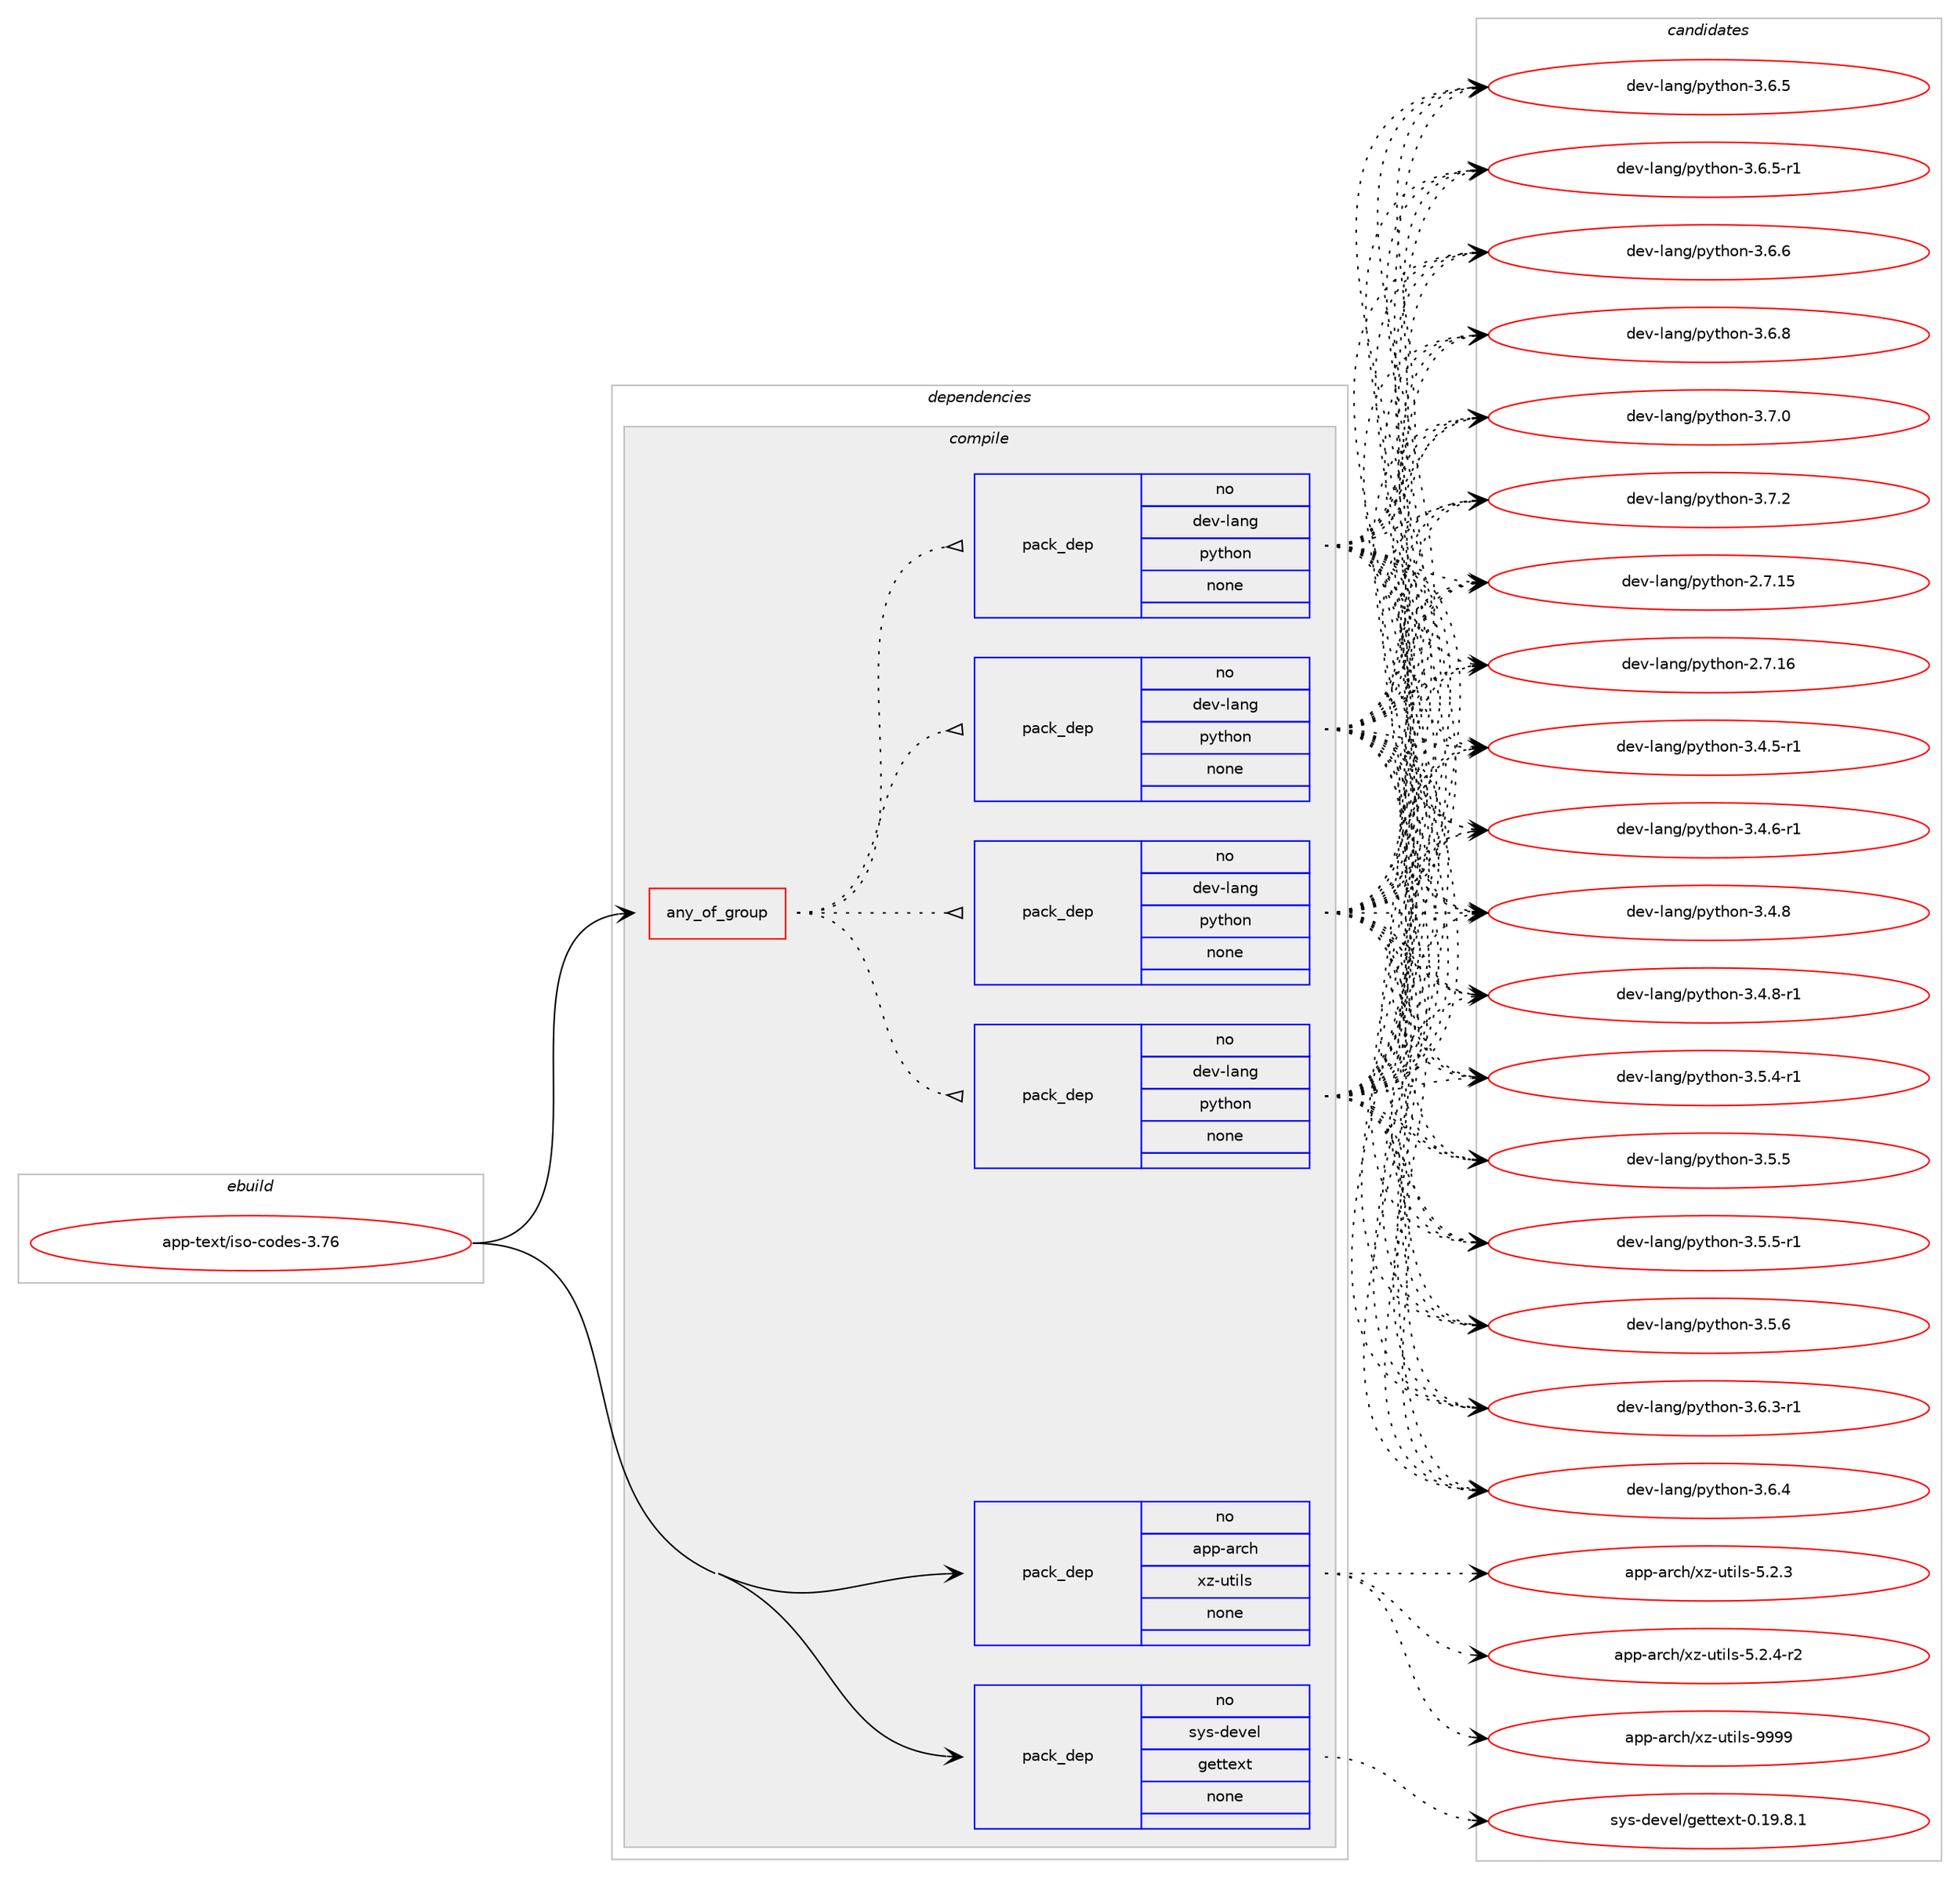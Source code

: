 digraph prolog {

# *************
# Graph options
# *************

newrank=true;
concentrate=true;
compound=true;
graph [rankdir=LR,fontname=Helvetica,fontsize=10,ranksep=1.5];#, ranksep=2.5, nodesep=0.2];
edge  [arrowhead=vee];
node  [fontname=Helvetica,fontsize=10];

# **********
# The ebuild
# **********

subgraph cluster_leftcol {
color=gray;
rank=same;
label=<<i>ebuild</i>>;
id [label="app-text/iso-codes-3.76", color=red, width=4, href="../app-text/iso-codes-3.76.svg"];
}

# ****************
# The dependencies
# ****************

subgraph cluster_midcol {
color=gray;
label=<<i>dependencies</i>>;
subgraph cluster_compile {
fillcolor="#eeeeee";
style=filled;
label=<<i>compile</i>>;
subgraph any19943 {
dependency1309707 [label=<<TABLE BORDER="0" CELLBORDER="1" CELLSPACING="0" CELLPADDING="4"><TR><TD CELLPADDING="10">any_of_group</TD></TR></TABLE>>, shape=none, color=red];subgraph pack933566 {
dependency1309708 [label=<<TABLE BORDER="0" CELLBORDER="1" CELLSPACING="0" CELLPADDING="4" WIDTH="220"><TR><TD ROWSPAN="6" CELLPADDING="30">pack_dep</TD></TR><TR><TD WIDTH="110">no</TD></TR><TR><TD>dev-lang</TD></TR><TR><TD>python</TD></TR><TR><TD>none</TD></TR><TR><TD></TD></TR></TABLE>>, shape=none, color=blue];
}
dependency1309707:e -> dependency1309708:w [weight=20,style="dotted",arrowhead="oinv"];
subgraph pack933567 {
dependency1309709 [label=<<TABLE BORDER="0" CELLBORDER="1" CELLSPACING="0" CELLPADDING="4" WIDTH="220"><TR><TD ROWSPAN="6" CELLPADDING="30">pack_dep</TD></TR><TR><TD WIDTH="110">no</TD></TR><TR><TD>dev-lang</TD></TR><TR><TD>python</TD></TR><TR><TD>none</TD></TR><TR><TD></TD></TR></TABLE>>, shape=none, color=blue];
}
dependency1309707:e -> dependency1309709:w [weight=20,style="dotted",arrowhead="oinv"];
subgraph pack933568 {
dependency1309710 [label=<<TABLE BORDER="0" CELLBORDER="1" CELLSPACING="0" CELLPADDING="4" WIDTH="220"><TR><TD ROWSPAN="6" CELLPADDING="30">pack_dep</TD></TR><TR><TD WIDTH="110">no</TD></TR><TR><TD>dev-lang</TD></TR><TR><TD>python</TD></TR><TR><TD>none</TD></TR><TR><TD></TD></TR></TABLE>>, shape=none, color=blue];
}
dependency1309707:e -> dependency1309710:w [weight=20,style="dotted",arrowhead="oinv"];
subgraph pack933569 {
dependency1309711 [label=<<TABLE BORDER="0" CELLBORDER="1" CELLSPACING="0" CELLPADDING="4" WIDTH="220"><TR><TD ROWSPAN="6" CELLPADDING="30">pack_dep</TD></TR><TR><TD WIDTH="110">no</TD></TR><TR><TD>dev-lang</TD></TR><TR><TD>python</TD></TR><TR><TD>none</TD></TR><TR><TD></TD></TR></TABLE>>, shape=none, color=blue];
}
dependency1309707:e -> dependency1309711:w [weight=20,style="dotted",arrowhead="oinv"];
}
id:e -> dependency1309707:w [weight=20,style="solid",arrowhead="vee"];
subgraph pack933570 {
dependency1309712 [label=<<TABLE BORDER="0" CELLBORDER="1" CELLSPACING="0" CELLPADDING="4" WIDTH="220"><TR><TD ROWSPAN="6" CELLPADDING="30">pack_dep</TD></TR><TR><TD WIDTH="110">no</TD></TR><TR><TD>app-arch</TD></TR><TR><TD>xz-utils</TD></TR><TR><TD>none</TD></TR><TR><TD></TD></TR></TABLE>>, shape=none, color=blue];
}
id:e -> dependency1309712:w [weight=20,style="solid",arrowhead="vee"];
subgraph pack933571 {
dependency1309713 [label=<<TABLE BORDER="0" CELLBORDER="1" CELLSPACING="0" CELLPADDING="4" WIDTH="220"><TR><TD ROWSPAN="6" CELLPADDING="30">pack_dep</TD></TR><TR><TD WIDTH="110">no</TD></TR><TR><TD>sys-devel</TD></TR><TR><TD>gettext</TD></TR><TR><TD>none</TD></TR><TR><TD></TD></TR></TABLE>>, shape=none, color=blue];
}
id:e -> dependency1309713:w [weight=20,style="solid",arrowhead="vee"];
}
subgraph cluster_compileandrun {
fillcolor="#eeeeee";
style=filled;
label=<<i>compile and run</i>>;
}
subgraph cluster_run {
fillcolor="#eeeeee";
style=filled;
label=<<i>run</i>>;
}
}

# **************
# The candidates
# **************

subgraph cluster_choices {
rank=same;
color=gray;
label=<<i>candidates</i>>;

subgraph choice933566 {
color=black;
nodesep=1;
choice10010111845108971101034711212111610411111045504655464953 [label="dev-lang/python-2.7.15", color=red, width=4,href="../dev-lang/python-2.7.15.svg"];
choice10010111845108971101034711212111610411111045504655464954 [label="dev-lang/python-2.7.16", color=red, width=4,href="../dev-lang/python-2.7.16.svg"];
choice1001011184510897110103471121211161041111104551465246534511449 [label="dev-lang/python-3.4.5-r1", color=red, width=4,href="../dev-lang/python-3.4.5-r1.svg"];
choice1001011184510897110103471121211161041111104551465246544511449 [label="dev-lang/python-3.4.6-r1", color=red, width=4,href="../dev-lang/python-3.4.6-r1.svg"];
choice100101118451089711010347112121116104111110455146524656 [label="dev-lang/python-3.4.8", color=red, width=4,href="../dev-lang/python-3.4.8.svg"];
choice1001011184510897110103471121211161041111104551465246564511449 [label="dev-lang/python-3.4.8-r1", color=red, width=4,href="../dev-lang/python-3.4.8-r1.svg"];
choice1001011184510897110103471121211161041111104551465346524511449 [label="dev-lang/python-3.5.4-r1", color=red, width=4,href="../dev-lang/python-3.5.4-r1.svg"];
choice100101118451089711010347112121116104111110455146534653 [label="dev-lang/python-3.5.5", color=red, width=4,href="../dev-lang/python-3.5.5.svg"];
choice1001011184510897110103471121211161041111104551465346534511449 [label="dev-lang/python-3.5.5-r1", color=red, width=4,href="../dev-lang/python-3.5.5-r1.svg"];
choice100101118451089711010347112121116104111110455146534654 [label="dev-lang/python-3.5.6", color=red, width=4,href="../dev-lang/python-3.5.6.svg"];
choice1001011184510897110103471121211161041111104551465446514511449 [label="dev-lang/python-3.6.3-r1", color=red, width=4,href="../dev-lang/python-3.6.3-r1.svg"];
choice100101118451089711010347112121116104111110455146544652 [label="dev-lang/python-3.6.4", color=red, width=4,href="../dev-lang/python-3.6.4.svg"];
choice100101118451089711010347112121116104111110455146544653 [label="dev-lang/python-3.6.5", color=red, width=4,href="../dev-lang/python-3.6.5.svg"];
choice1001011184510897110103471121211161041111104551465446534511449 [label="dev-lang/python-3.6.5-r1", color=red, width=4,href="../dev-lang/python-3.6.5-r1.svg"];
choice100101118451089711010347112121116104111110455146544654 [label="dev-lang/python-3.6.6", color=red, width=4,href="../dev-lang/python-3.6.6.svg"];
choice100101118451089711010347112121116104111110455146544656 [label="dev-lang/python-3.6.8", color=red, width=4,href="../dev-lang/python-3.6.8.svg"];
choice100101118451089711010347112121116104111110455146554648 [label="dev-lang/python-3.7.0", color=red, width=4,href="../dev-lang/python-3.7.0.svg"];
choice100101118451089711010347112121116104111110455146554650 [label="dev-lang/python-3.7.2", color=red, width=4,href="../dev-lang/python-3.7.2.svg"];
dependency1309708:e -> choice10010111845108971101034711212111610411111045504655464953:w [style=dotted,weight="100"];
dependency1309708:e -> choice10010111845108971101034711212111610411111045504655464954:w [style=dotted,weight="100"];
dependency1309708:e -> choice1001011184510897110103471121211161041111104551465246534511449:w [style=dotted,weight="100"];
dependency1309708:e -> choice1001011184510897110103471121211161041111104551465246544511449:w [style=dotted,weight="100"];
dependency1309708:e -> choice100101118451089711010347112121116104111110455146524656:w [style=dotted,weight="100"];
dependency1309708:e -> choice1001011184510897110103471121211161041111104551465246564511449:w [style=dotted,weight="100"];
dependency1309708:e -> choice1001011184510897110103471121211161041111104551465346524511449:w [style=dotted,weight="100"];
dependency1309708:e -> choice100101118451089711010347112121116104111110455146534653:w [style=dotted,weight="100"];
dependency1309708:e -> choice1001011184510897110103471121211161041111104551465346534511449:w [style=dotted,weight="100"];
dependency1309708:e -> choice100101118451089711010347112121116104111110455146534654:w [style=dotted,weight="100"];
dependency1309708:e -> choice1001011184510897110103471121211161041111104551465446514511449:w [style=dotted,weight="100"];
dependency1309708:e -> choice100101118451089711010347112121116104111110455146544652:w [style=dotted,weight="100"];
dependency1309708:e -> choice100101118451089711010347112121116104111110455146544653:w [style=dotted,weight="100"];
dependency1309708:e -> choice1001011184510897110103471121211161041111104551465446534511449:w [style=dotted,weight="100"];
dependency1309708:e -> choice100101118451089711010347112121116104111110455146544654:w [style=dotted,weight="100"];
dependency1309708:e -> choice100101118451089711010347112121116104111110455146544656:w [style=dotted,weight="100"];
dependency1309708:e -> choice100101118451089711010347112121116104111110455146554648:w [style=dotted,weight="100"];
dependency1309708:e -> choice100101118451089711010347112121116104111110455146554650:w [style=dotted,weight="100"];
}
subgraph choice933567 {
color=black;
nodesep=1;
choice10010111845108971101034711212111610411111045504655464953 [label="dev-lang/python-2.7.15", color=red, width=4,href="../dev-lang/python-2.7.15.svg"];
choice10010111845108971101034711212111610411111045504655464954 [label="dev-lang/python-2.7.16", color=red, width=4,href="../dev-lang/python-2.7.16.svg"];
choice1001011184510897110103471121211161041111104551465246534511449 [label="dev-lang/python-3.4.5-r1", color=red, width=4,href="../dev-lang/python-3.4.5-r1.svg"];
choice1001011184510897110103471121211161041111104551465246544511449 [label="dev-lang/python-3.4.6-r1", color=red, width=4,href="../dev-lang/python-3.4.6-r1.svg"];
choice100101118451089711010347112121116104111110455146524656 [label="dev-lang/python-3.4.8", color=red, width=4,href="../dev-lang/python-3.4.8.svg"];
choice1001011184510897110103471121211161041111104551465246564511449 [label="dev-lang/python-3.4.8-r1", color=red, width=4,href="../dev-lang/python-3.4.8-r1.svg"];
choice1001011184510897110103471121211161041111104551465346524511449 [label="dev-lang/python-3.5.4-r1", color=red, width=4,href="../dev-lang/python-3.5.4-r1.svg"];
choice100101118451089711010347112121116104111110455146534653 [label="dev-lang/python-3.5.5", color=red, width=4,href="../dev-lang/python-3.5.5.svg"];
choice1001011184510897110103471121211161041111104551465346534511449 [label="dev-lang/python-3.5.5-r1", color=red, width=4,href="../dev-lang/python-3.5.5-r1.svg"];
choice100101118451089711010347112121116104111110455146534654 [label="dev-lang/python-3.5.6", color=red, width=4,href="../dev-lang/python-3.5.6.svg"];
choice1001011184510897110103471121211161041111104551465446514511449 [label="dev-lang/python-3.6.3-r1", color=red, width=4,href="../dev-lang/python-3.6.3-r1.svg"];
choice100101118451089711010347112121116104111110455146544652 [label="dev-lang/python-3.6.4", color=red, width=4,href="../dev-lang/python-3.6.4.svg"];
choice100101118451089711010347112121116104111110455146544653 [label="dev-lang/python-3.6.5", color=red, width=4,href="../dev-lang/python-3.6.5.svg"];
choice1001011184510897110103471121211161041111104551465446534511449 [label="dev-lang/python-3.6.5-r1", color=red, width=4,href="../dev-lang/python-3.6.5-r1.svg"];
choice100101118451089711010347112121116104111110455146544654 [label="dev-lang/python-3.6.6", color=red, width=4,href="../dev-lang/python-3.6.6.svg"];
choice100101118451089711010347112121116104111110455146544656 [label="dev-lang/python-3.6.8", color=red, width=4,href="../dev-lang/python-3.6.8.svg"];
choice100101118451089711010347112121116104111110455146554648 [label="dev-lang/python-3.7.0", color=red, width=4,href="../dev-lang/python-3.7.0.svg"];
choice100101118451089711010347112121116104111110455146554650 [label="dev-lang/python-3.7.2", color=red, width=4,href="../dev-lang/python-3.7.2.svg"];
dependency1309709:e -> choice10010111845108971101034711212111610411111045504655464953:w [style=dotted,weight="100"];
dependency1309709:e -> choice10010111845108971101034711212111610411111045504655464954:w [style=dotted,weight="100"];
dependency1309709:e -> choice1001011184510897110103471121211161041111104551465246534511449:w [style=dotted,weight="100"];
dependency1309709:e -> choice1001011184510897110103471121211161041111104551465246544511449:w [style=dotted,weight="100"];
dependency1309709:e -> choice100101118451089711010347112121116104111110455146524656:w [style=dotted,weight="100"];
dependency1309709:e -> choice1001011184510897110103471121211161041111104551465246564511449:w [style=dotted,weight="100"];
dependency1309709:e -> choice1001011184510897110103471121211161041111104551465346524511449:w [style=dotted,weight="100"];
dependency1309709:e -> choice100101118451089711010347112121116104111110455146534653:w [style=dotted,weight="100"];
dependency1309709:e -> choice1001011184510897110103471121211161041111104551465346534511449:w [style=dotted,weight="100"];
dependency1309709:e -> choice100101118451089711010347112121116104111110455146534654:w [style=dotted,weight="100"];
dependency1309709:e -> choice1001011184510897110103471121211161041111104551465446514511449:w [style=dotted,weight="100"];
dependency1309709:e -> choice100101118451089711010347112121116104111110455146544652:w [style=dotted,weight="100"];
dependency1309709:e -> choice100101118451089711010347112121116104111110455146544653:w [style=dotted,weight="100"];
dependency1309709:e -> choice1001011184510897110103471121211161041111104551465446534511449:w [style=dotted,weight="100"];
dependency1309709:e -> choice100101118451089711010347112121116104111110455146544654:w [style=dotted,weight="100"];
dependency1309709:e -> choice100101118451089711010347112121116104111110455146544656:w [style=dotted,weight="100"];
dependency1309709:e -> choice100101118451089711010347112121116104111110455146554648:w [style=dotted,weight="100"];
dependency1309709:e -> choice100101118451089711010347112121116104111110455146554650:w [style=dotted,weight="100"];
}
subgraph choice933568 {
color=black;
nodesep=1;
choice10010111845108971101034711212111610411111045504655464953 [label="dev-lang/python-2.7.15", color=red, width=4,href="../dev-lang/python-2.7.15.svg"];
choice10010111845108971101034711212111610411111045504655464954 [label="dev-lang/python-2.7.16", color=red, width=4,href="../dev-lang/python-2.7.16.svg"];
choice1001011184510897110103471121211161041111104551465246534511449 [label="dev-lang/python-3.4.5-r1", color=red, width=4,href="../dev-lang/python-3.4.5-r1.svg"];
choice1001011184510897110103471121211161041111104551465246544511449 [label="dev-lang/python-3.4.6-r1", color=red, width=4,href="../dev-lang/python-3.4.6-r1.svg"];
choice100101118451089711010347112121116104111110455146524656 [label="dev-lang/python-3.4.8", color=red, width=4,href="../dev-lang/python-3.4.8.svg"];
choice1001011184510897110103471121211161041111104551465246564511449 [label="dev-lang/python-3.4.8-r1", color=red, width=4,href="../dev-lang/python-3.4.8-r1.svg"];
choice1001011184510897110103471121211161041111104551465346524511449 [label="dev-lang/python-3.5.4-r1", color=red, width=4,href="../dev-lang/python-3.5.4-r1.svg"];
choice100101118451089711010347112121116104111110455146534653 [label="dev-lang/python-3.5.5", color=red, width=4,href="../dev-lang/python-3.5.5.svg"];
choice1001011184510897110103471121211161041111104551465346534511449 [label="dev-lang/python-3.5.5-r1", color=red, width=4,href="../dev-lang/python-3.5.5-r1.svg"];
choice100101118451089711010347112121116104111110455146534654 [label="dev-lang/python-3.5.6", color=red, width=4,href="../dev-lang/python-3.5.6.svg"];
choice1001011184510897110103471121211161041111104551465446514511449 [label="dev-lang/python-3.6.3-r1", color=red, width=4,href="../dev-lang/python-3.6.3-r1.svg"];
choice100101118451089711010347112121116104111110455146544652 [label="dev-lang/python-3.6.4", color=red, width=4,href="../dev-lang/python-3.6.4.svg"];
choice100101118451089711010347112121116104111110455146544653 [label="dev-lang/python-3.6.5", color=red, width=4,href="../dev-lang/python-3.6.5.svg"];
choice1001011184510897110103471121211161041111104551465446534511449 [label="dev-lang/python-3.6.5-r1", color=red, width=4,href="../dev-lang/python-3.6.5-r1.svg"];
choice100101118451089711010347112121116104111110455146544654 [label="dev-lang/python-3.6.6", color=red, width=4,href="../dev-lang/python-3.6.6.svg"];
choice100101118451089711010347112121116104111110455146544656 [label="dev-lang/python-3.6.8", color=red, width=4,href="../dev-lang/python-3.6.8.svg"];
choice100101118451089711010347112121116104111110455146554648 [label="dev-lang/python-3.7.0", color=red, width=4,href="../dev-lang/python-3.7.0.svg"];
choice100101118451089711010347112121116104111110455146554650 [label="dev-lang/python-3.7.2", color=red, width=4,href="../dev-lang/python-3.7.2.svg"];
dependency1309710:e -> choice10010111845108971101034711212111610411111045504655464953:w [style=dotted,weight="100"];
dependency1309710:e -> choice10010111845108971101034711212111610411111045504655464954:w [style=dotted,weight="100"];
dependency1309710:e -> choice1001011184510897110103471121211161041111104551465246534511449:w [style=dotted,weight="100"];
dependency1309710:e -> choice1001011184510897110103471121211161041111104551465246544511449:w [style=dotted,weight="100"];
dependency1309710:e -> choice100101118451089711010347112121116104111110455146524656:w [style=dotted,weight="100"];
dependency1309710:e -> choice1001011184510897110103471121211161041111104551465246564511449:w [style=dotted,weight="100"];
dependency1309710:e -> choice1001011184510897110103471121211161041111104551465346524511449:w [style=dotted,weight="100"];
dependency1309710:e -> choice100101118451089711010347112121116104111110455146534653:w [style=dotted,weight="100"];
dependency1309710:e -> choice1001011184510897110103471121211161041111104551465346534511449:w [style=dotted,weight="100"];
dependency1309710:e -> choice100101118451089711010347112121116104111110455146534654:w [style=dotted,weight="100"];
dependency1309710:e -> choice1001011184510897110103471121211161041111104551465446514511449:w [style=dotted,weight="100"];
dependency1309710:e -> choice100101118451089711010347112121116104111110455146544652:w [style=dotted,weight="100"];
dependency1309710:e -> choice100101118451089711010347112121116104111110455146544653:w [style=dotted,weight="100"];
dependency1309710:e -> choice1001011184510897110103471121211161041111104551465446534511449:w [style=dotted,weight="100"];
dependency1309710:e -> choice100101118451089711010347112121116104111110455146544654:w [style=dotted,weight="100"];
dependency1309710:e -> choice100101118451089711010347112121116104111110455146544656:w [style=dotted,weight="100"];
dependency1309710:e -> choice100101118451089711010347112121116104111110455146554648:w [style=dotted,weight="100"];
dependency1309710:e -> choice100101118451089711010347112121116104111110455146554650:w [style=dotted,weight="100"];
}
subgraph choice933569 {
color=black;
nodesep=1;
choice10010111845108971101034711212111610411111045504655464953 [label="dev-lang/python-2.7.15", color=red, width=4,href="../dev-lang/python-2.7.15.svg"];
choice10010111845108971101034711212111610411111045504655464954 [label="dev-lang/python-2.7.16", color=red, width=4,href="../dev-lang/python-2.7.16.svg"];
choice1001011184510897110103471121211161041111104551465246534511449 [label="dev-lang/python-3.4.5-r1", color=red, width=4,href="../dev-lang/python-3.4.5-r1.svg"];
choice1001011184510897110103471121211161041111104551465246544511449 [label="dev-lang/python-3.4.6-r1", color=red, width=4,href="../dev-lang/python-3.4.6-r1.svg"];
choice100101118451089711010347112121116104111110455146524656 [label="dev-lang/python-3.4.8", color=red, width=4,href="../dev-lang/python-3.4.8.svg"];
choice1001011184510897110103471121211161041111104551465246564511449 [label="dev-lang/python-3.4.8-r1", color=red, width=4,href="../dev-lang/python-3.4.8-r1.svg"];
choice1001011184510897110103471121211161041111104551465346524511449 [label="dev-lang/python-3.5.4-r1", color=red, width=4,href="../dev-lang/python-3.5.4-r1.svg"];
choice100101118451089711010347112121116104111110455146534653 [label="dev-lang/python-3.5.5", color=red, width=4,href="../dev-lang/python-3.5.5.svg"];
choice1001011184510897110103471121211161041111104551465346534511449 [label="dev-lang/python-3.5.5-r1", color=red, width=4,href="../dev-lang/python-3.5.5-r1.svg"];
choice100101118451089711010347112121116104111110455146534654 [label="dev-lang/python-3.5.6", color=red, width=4,href="../dev-lang/python-3.5.6.svg"];
choice1001011184510897110103471121211161041111104551465446514511449 [label="dev-lang/python-3.6.3-r1", color=red, width=4,href="../dev-lang/python-3.6.3-r1.svg"];
choice100101118451089711010347112121116104111110455146544652 [label="dev-lang/python-3.6.4", color=red, width=4,href="../dev-lang/python-3.6.4.svg"];
choice100101118451089711010347112121116104111110455146544653 [label="dev-lang/python-3.6.5", color=red, width=4,href="../dev-lang/python-3.6.5.svg"];
choice1001011184510897110103471121211161041111104551465446534511449 [label="dev-lang/python-3.6.5-r1", color=red, width=4,href="../dev-lang/python-3.6.5-r1.svg"];
choice100101118451089711010347112121116104111110455146544654 [label="dev-lang/python-3.6.6", color=red, width=4,href="../dev-lang/python-3.6.6.svg"];
choice100101118451089711010347112121116104111110455146544656 [label="dev-lang/python-3.6.8", color=red, width=4,href="../dev-lang/python-3.6.8.svg"];
choice100101118451089711010347112121116104111110455146554648 [label="dev-lang/python-3.7.0", color=red, width=4,href="../dev-lang/python-3.7.0.svg"];
choice100101118451089711010347112121116104111110455146554650 [label="dev-lang/python-3.7.2", color=red, width=4,href="../dev-lang/python-3.7.2.svg"];
dependency1309711:e -> choice10010111845108971101034711212111610411111045504655464953:w [style=dotted,weight="100"];
dependency1309711:e -> choice10010111845108971101034711212111610411111045504655464954:w [style=dotted,weight="100"];
dependency1309711:e -> choice1001011184510897110103471121211161041111104551465246534511449:w [style=dotted,weight="100"];
dependency1309711:e -> choice1001011184510897110103471121211161041111104551465246544511449:w [style=dotted,weight="100"];
dependency1309711:e -> choice100101118451089711010347112121116104111110455146524656:w [style=dotted,weight="100"];
dependency1309711:e -> choice1001011184510897110103471121211161041111104551465246564511449:w [style=dotted,weight="100"];
dependency1309711:e -> choice1001011184510897110103471121211161041111104551465346524511449:w [style=dotted,weight="100"];
dependency1309711:e -> choice100101118451089711010347112121116104111110455146534653:w [style=dotted,weight="100"];
dependency1309711:e -> choice1001011184510897110103471121211161041111104551465346534511449:w [style=dotted,weight="100"];
dependency1309711:e -> choice100101118451089711010347112121116104111110455146534654:w [style=dotted,weight="100"];
dependency1309711:e -> choice1001011184510897110103471121211161041111104551465446514511449:w [style=dotted,weight="100"];
dependency1309711:e -> choice100101118451089711010347112121116104111110455146544652:w [style=dotted,weight="100"];
dependency1309711:e -> choice100101118451089711010347112121116104111110455146544653:w [style=dotted,weight="100"];
dependency1309711:e -> choice1001011184510897110103471121211161041111104551465446534511449:w [style=dotted,weight="100"];
dependency1309711:e -> choice100101118451089711010347112121116104111110455146544654:w [style=dotted,weight="100"];
dependency1309711:e -> choice100101118451089711010347112121116104111110455146544656:w [style=dotted,weight="100"];
dependency1309711:e -> choice100101118451089711010347112121116104111110455146554648:w [style=dotted,weight="100"];
dependency1309711:e -> choice100101118451089711010347112121116104111110455146554650:w [style=dotted,weight="100"];
}
subgraph choice933570 {
color=black;
nodesep=1;
choice971121124597114991044712012245117116105108115455346504651 [label="app-arch/xz-utils-5.2.3", color=red, width=4,href="../app-arch/xz-utils-5.2.3.svg"];
choice9711211245971149910447120122451171161051081154553465046524511450 [label="app-arch/xz-utils-5.2.4-r2", color=red, width=4,href="../app-arch/xz-utils-5.2.4-r2.svg"];
choice9711211245971149910447120122451171161051081154557575757 [label="app-arch/xz-utils-9999", color=red, width=4,href="../app-arch/xz-utils-9999.svg"];
dependency1309712:e -> choice971121124597114991044712012245117116105108115455346504651:w [style=dotted,weight="100"];
dependency1309712:e -> choice9711211245971149910447120122451171161051081154553465046524511450:w [style=dotted,weight="100"];
dependency1309712:e -> choice9711211245971149910447120122451171161051081154557575757:w [style=dotted,weight="100"];
}
subgraph choice933571 {
color=black;
nodesep=1;
choice1151211154510010111810110847103101116116101120116454846495746564649 [label="sys-devel/gettext-0.19.8.1", color=red, width=4,href="../sys-devel/gettext-0.19.8.1.svg"];
dependency1309713:e -> choice1151211154510010111810110847103101116116101120116454846495746564649:w [style=dotted,weight="100"];
}
}

}
